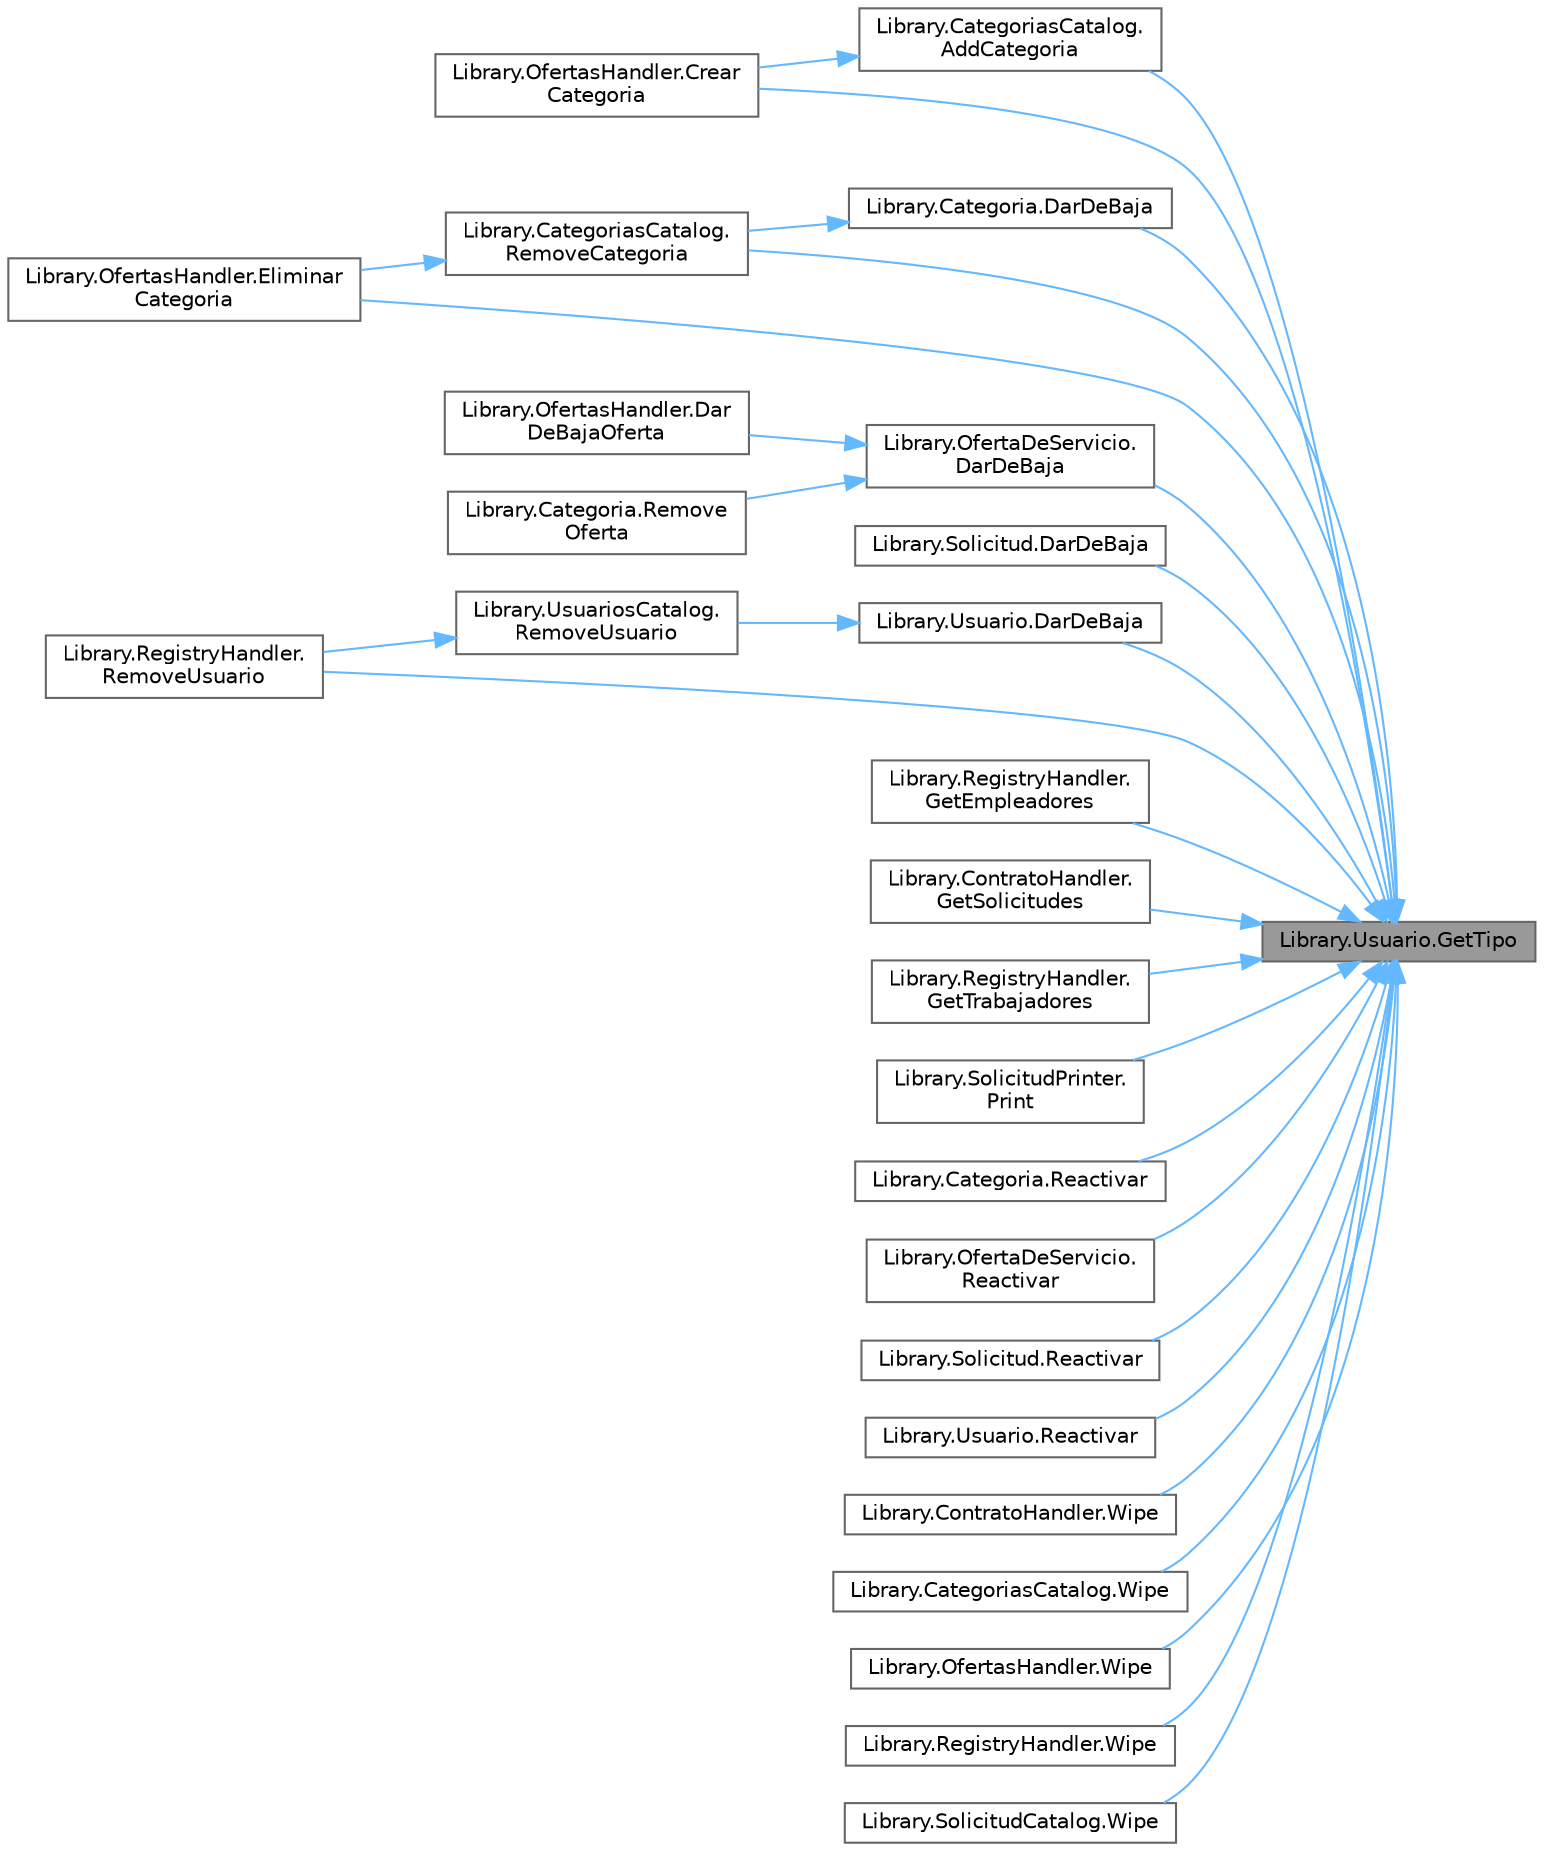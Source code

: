 digraph "Library.Usuario.GetTipo"
{
 // INTERACTIVE_SVG=YES
 // LATEX_PDF_SIZE
  bgcolor="transparent";
  edge [fontname=Helvetica,fontsize=10,labelfontname=Helvetica,labelfontsize=10];
  node [fontname=Helvetica,fontsize=10,shape=box,height=0.2,width=0.4];
  rankdir="RL";
  Node1 [label="Library.Usuario.GetTipo",height=0.2,width=0.4,color="gray40", fillcolor="grey60", style="filled", fontcolor="black",tooltip="Checkea que tipo de usuario es, puede ser Administrador, Trabajador o Empleador"];
  Node1 -> Node2 [dir="back",color="steelblue1",style="solid"];
  Node2 [label="Library.CategoriasCatalog.\lAddCategoria",height=0.2,width=0.4,color="grey40", fillcolor="white", style="filled",URL="$classLibrary_1_1CategoriasCatalog.html#a9cfffa528cb849e731015b40d8040672",tooltip="Método para agregar una nueva categoría al catálogo"];
  Node2 -> Node3 [dir="back",color="steelblue1",style="solid"];
  Node3 [label="Library.OfertasHandler.Crear\lCategoria",height=0.2,width=0.4,color="grey40", fillcolor="white", style="filled",URL="$classLibrary_1_1OfertasHandler.html#af6bfbc799ee8cd3666cd54ae25667b29",tooltip="Método para crear una categoria"];
  Node1 -> Node3 [dir="back",color="steelblue1",style="solid"];
  Node1 -> Node4 [dir="back",color="steelblue1",style="solid"];
  Node4 [label="Library.Categoria.DarDeBaja",height=0.2,width=0.4,color="grey40", fillcolor="white", style="filled",URL="$classLibrary_1_1Categoria.html#ac49a20997f4a7ca69f06e9e7e5914e94",tooltip="Método para dar de baja la categoría"];
  Node4 -> Node5 [dir="back",color="steelblue1",style="solid"];
  Node5 [label="Library.CategoriasCatalog.\lRemoveCategoria",height=0.2,width=0.4,color="grey40", fillcolor="white", style="filled",URL="$classLibrary_1_1CategoriasCatalog.html#a3e0b35f2e1dbf53a7dddd9f46fd038b8",tooltip="Método para eliminar una categoría"];
  Node5 -> Node6 [dir="back",color="steelblue1",style="solid"];
  Node6 [label="Library.OfertasHandler.Eliminar\lCategoria",height=0.2,width=0.4,color="grey40", fillcolor="white", style="filled",URL="$classLibrary_1_1OfertasHandler.html#afefa462e1fe30165a2985f3ec5daa760",tooltip="Método para eliminar una categoría"];
  Node1 -> Node7 [dir="back",color="steelblue1",style="solid"];
  Node7 [label="Library.OfertaDeServicio.\lDarDeBaja",height=0.2,width=0.4,color="grey40", fillcolor="white", style="filled",URL="$classLibrary_1_1OfertaDeServicio.html#a05fd36175b1f8f268eca50f06be8931f",tooltip="Método para dar de baja un Usuario"];
  Node7 -> Node8 [dir="back",color="steelblue1",style="solid"];
  Node8 [label="Library.OfertasHandler.Dar\lDeBajaOferta",height=0.2,width=0.4,color="grey40", fillcolor="white", style="filled",URL="$classLibrary_1_1OfertasHandler.html#a419fc6b93ef7235e39449f38494d7d1f",tooltip="Método para dar de baja una OfertaDeServicio"];
  Node7 -> Node9 [dir="back",color="steelblue1",style="solid"];
  Node9 [label="Library.Categoria.Remove\lOferta",height=0.2,width=0.4,color="grey40", fillcolor="white", style="filled",URL="$classLibrary_1_1Categoria.html#a395e51b351aeb577b6371110ceec8abd",tooltip="Método para quitar una oferta, en caso de que la misma no exista no hará nada"];
  Node1 -> Node10 [dir="back",color="steelblue1",style="solid"];
  Node10 [label="Library.Solicitud.DarDeBaja",height=0.2,width=0.4,color="grey40", fillcolor="white", style="filled",URL="$classLibrary_1_1Solicitud.html#a8626ea612862185a6564d14d4804b51a",tooltip="Método para dar de baja una solicitud"];
  Node1 -> Node11 [dir="back",color="steelblue1",style="solid"];
  Node11 [label="Library.Usuario.DarDeBaja",height=0.2,width=0.4,color="grey40", fillcolor="white", style="filled",URL="$classLibrary_1_1Usuario.html#a94ab2e6613b6d2127c8fc90d161cd127",tooltip="Método para desactivar un usuario"];
  Node11 -> Node12 [dir="back",color="steelblue1",style="solid"];
  Node12 [label="Library.UsuariosCatalog.\lRemoveUsuario",height=0.2,width=0.4,color="grey40", fillcolor="white", style="filled",URL="$classLibrary_1_1UsuariosCatalog.html#af152d7cc2e78b41cd23e27834cb69dbd",tooltip="Método para eliminar un usuario"];
  Node12 -> Node13 [dir="back",color="steelblue1",style="solid"];
  Node13 [label="Library.RegistryHandler.\lRemoveUsuario",height=0.2,width=0.4,color="grey40", fillcolor="white", style="filled",URL="$classLibrary_1_1RegistryHandler.html#a5437661b3a2bc53db95ce02947b4a59a",tooltip="Método para eliminar un Usuario"];
  Node1 -> Node6 [dir="back",color="steelblue1",style="solid"];
  Node1 -> Node14 [dir="back",color="steelblue1",style="solid"];
  Node14 [label="Library.RegistryHandler.\lGetEmpleadores",height=0.2,width=0.4,color="grey40", fillcolor="white", style="filled",URL="$classLibrary_1_1RegistryHandler.html#a1a2cd2aa0e0c52e9edf3f7fa1d532d9e",tooltip="Método para obtener la lista de empleadores"];
  Node1 -> Node15 [dir="back",color="steelblue1",style="solid"];
  Node15 [label="Library.ContratoHandler.\lGetSolicitudes",height=0.2,width=0.4,color="grey40", fillcolor="white", style="filled",URL="$classLibrary_1_1ContratoHandler.html#a7d07db24f12c446d1983ad27466fcd92",tooltip="Método para mostrar solicitudes"];
  Node1 -> Node16 [dir="back",color="steelblue1",style="solid"];
  Node16 [label="Library.RegistryHandler.\lGetTrabajadores",height=0.2,width=0.4,color="grey40", fillcolor="white", style="filled",URL="$classLibrary_1_1RegistryHandler.html#ae52d7593bb8a63139a1d4aed856a61c6",tooltip="Método para obtener la lista de trabajadores"];
  Node1 -> Node17 [dir="back",color="steelblue1",style="solid"];
  Node17 [label="Library.SolicitudPrinter.\lPrint",height=0.2,width=0.4,color="grey40", fillcolor="white", style="filled",URL="$classLibrary_1_1SolicitudPrinter.html#ab3e3b1d5036a214090e065c645ecbefe",tooltip="Método que imprime el texto de la lista"];
  Node1 -> Node18 [dir="back",color="steelblue1",style="solid"];
  Node18 [label="Library.Categoria.Reactivar",height=0.2,width=0.4,color="grey40", fillcolor="white", style="filled",URL="$classLibrary_1_1Categoria.html#a9a5b4899556f8bab9818dfb288b51287",tooltip="Método para reactivar una categoría"];
  Node1 -> Node19 [dir="back",color="steelblue1",style="solid"];
  Node19 [label="Library.OfertaDeServicio.\lReactivar",height=0.2,width=0.4,color="grey40", fillcolor="white", style="filled",URL="$classLibrary_1_1OfertaDeServicio.html#a789ed2d43fbd73c8379894f7f12eb96f",tooltip="Método para reactivar un Usuario"];
  Node1 -> Node20 [dir="back",color="steelblue1",style="solid"];
  Node20 [label="Library.Solicitud.Reactivar",height=0.2,width=0.4,color="grey40", fillcolor="white", style="filled",URL="$classLibrary_1_1Solicitud.html#ab49e18741e69a23545ed6de3e3b4670b",tooltip="Método para reactivar una solicitud"];
  Node1 -> Node21 [dir="back",color="steelblue1",style="solid"];
  Node21 [label="Library.Usuario.Reactivar",height=0.2,width=0.4,color="grey40", fillcolor="white", style="filled",URL="$classLibrary_1_1Usuario.html#afd7b0ccc30d52e82c804873c15fc65a3",tooltip="Método para activar un usuario"];
  Node1 -> Node5 [dir="back",color="steelblue1",style="solid"];
  Node1 -> Node13 [dir="back",color="steelblue1",style="solid"];
  Node1 -> Node22 [dir="back",color="steelblue1",style="solid"];
  Node22 [label="Library.ContratoHandler.Wipe",height=0.2,width=0.4,color="grey40", fillcolor="white", style="filled",URL="$classLibrary_1_1ContratoHandler.html#ad630defa0fa3d95a1261855d4a96e8c0",tooltip="Método para borrar los datos de la clase"];
  Node1 -> Node23 [dir="back",color="steelblue1",style="solid"];
  Node23 [label="Library.CategoriasCatalog.Wipe",height=0.2,width=0.4,color="grey40", fillcolor="white", style="filled",URL="$classLibrary_1_1CategoriasCatalog.html#a545c5fa5e182ff288af5f7a6679e380a",tooltip="Método para borrar los datos de la clase"];
  Node1 -> Node24 [dir="back",color="steelblue1",style="solid"];
  Node24 [label="Library.OfertasHandler.Wipe",height=0.2,width=0.4,color="grey40", fillcolor="white", style="filled",URL="$classLibrary_1_1OfertasHandler.html#a85e8f00c4e9c7e5b72cbac541b55f754",tooltip="Método para borrar los datos de la clase"];
  Node1 -> Node25 [dir="back",color="steelblue1",style="solid"];
  Node25 [label="Library.RegistryHandler.Wipe",height=0.2,width=0.4,color="grey40", fillcolor="white", style="filled",URL="$classLibrary_1_1RegistryHandler.html#a0c29a69500a72355605df52f11f2ef1a",tooltip="Método para borrar los datos de la clase"];
  Node1 -> Node26 [dir="back",color="steelblue1",style="solid"];
  Node26 [label="Library.SolicitudCatalog.Wipe",height=0.2,width=0.4,color="grey40", fillcolor="white", style="filled",URL="$classLibrary_1_1SolicitudCatalog.html#a499d23028c51c6420baa6b0d74558524",tooltip="Método para borrar los datos de la clase"];
}
